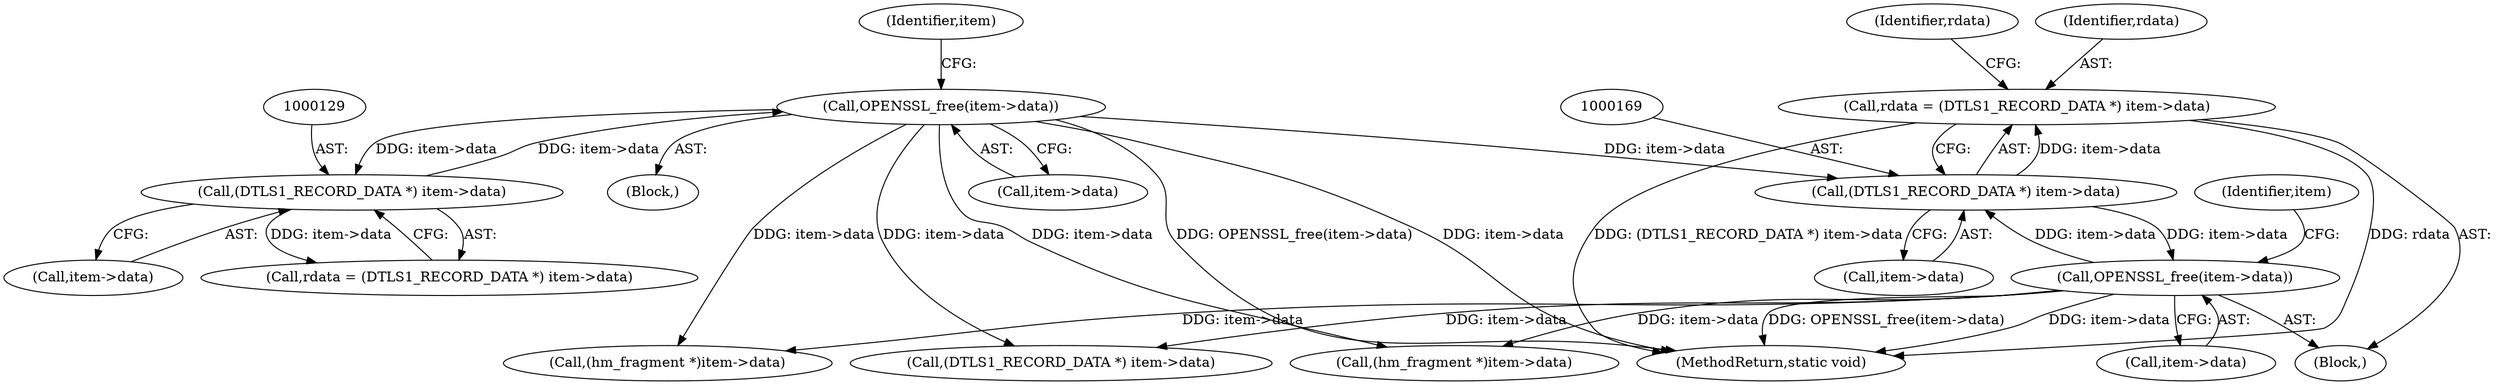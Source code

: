 digraph "0_openssl_470990fee0182566d439ef7e82d1abf18b7085d7@pointer" {
"1000166" [label="(Call,rdata = (DTLS1_RECORD_DATA *) item->data)"];
"1000168" [label="(Call,(DTLS1_RECORD_DATA *) item->data)"];
"1000186" [label="(Call,OPENSSL_free(item->data))"];
"1000146" [label="(Call,OPENSSL_free(item->data))"];
"1000128" [label="(Call,(DTLS1_RECORD_DATA *) item->data)"];
"1000128" [label="(Call,(DTLS1_RECORD_DATA *) item->data)"];
"1000170" [label="(Call,item->data)"];
"1000166" [label="(Call,rdata = (DTLS1_RECORD_DATA *) item->data)"];
"1000151" [label="(Identifier,item)"];
"1000147" [label="(Call,item->data)"];
"1000130" [label="(Call,item->data)"];
"1000233" [label="(Call,(hm_fragment *)item->data)"];
"1000187" [label="(Call,item->data)"];
"1000126" [label="(Call,rdata = (DTLS1_RECORD_DATA *) item->data)"];
"1000191" [label="(Identifier,item)"];
"1000176" [label="(Identifier,rdata)"];
"1000165" [label="(Block,)"];
"1000262" [label="(Call,(DTLS1_RECORD_DATA *) item->data)"];
"1000146" [label="(Call,OPENSSL_free(item->data))"];
"1000167" [label="(Identifier,rdata)"];
"1000125" [label="(Block,)"];
"1000206" [label="(Call,(hm_fragment *)item->data)"];
"1000168" [label="(Call,(DTLS1_RECORD_DATA *) item->data)"];
"1000286" [label="(MethodReturn,static void)"];
"1000186" [label="(Call,OPENSSL_free(item->data))"];
"1000166" -> "1000165"  [label="AST: "];
"1000166" -> "1000168"  [label="CFG: "];
"1000167" -> "1000166"  [label="AST: "];
"1000168" -> "1000166"  [label="AST: "];
"1000176" -> "1000166"  [label="CFG: "];
"1000166" -> "1000286"  [label="DDG: rdata"];
"1000166" -> "1000286"  [label="DDG: (DTLS1_RECORD_DATA *) item->data"];
"1000168" -> "1000166"  [label="DDG: item->data"];
"1000168" -> "1000170"  [label="CFG: "];
"1000169" -> "1000168"  [label="AST: "];
"1000170" -> "1000168"  [label="AST: "];
"1000186" -> "1000168"  [label="DDG: item->data"];
"1000146" -> "1000168"  [label="DDG: item->data"];
"1000168" -> "1000186"  [label="DDG: item->data"];
"1000186" -> "1000165"  [label="AST: "];
"1000186" -> "1000187"  [label="CFG: "];
"1000187" -> "1000186"  [label="AST: "];
"1000191" -> "1000186"  [label="CFG: "];
"1000186" -> "1000286"  [label="DDG: item->data"];
"1000186" -> "1000286"  [label="DDG: OPENSSL_free(item->data)"];
"1000186" -> "1000206"  [label="DDG: item->data"];
"1000186" -> "1000233"  [label="DDG: item->data"];
"1000186" -> "1000262"  [label="DDG: item->data"];
"1000146" -> "1000125"  [label="AST: "];
"1000146" -> "1000147"  [label="CFG: "];
"1000147" -> "1000146"  [label="AST: "];
"1000151" -> "1000146"  [label="CFG: "];
"1000146" -> "1000286"  [label="DDG: OPENSSL_free(item->data)"];
"1000146" -> "1000286"  [label="DDG: item->data"];
"1000146" -> "1000128"  [label="DDG: item->data"];
"1000128" -> "1000146"  [label="DDG: item->data"];
"1000146" -> "1000206"  [label="DDG: item->data"];
"1000146" -> "1000233"  [label="DDG: item->data"];
"1000146" -> "1000262"  [label="DDG: item->data"];
"1000128" -> "1000126"  [label="AST: "];
"1000128" -> "1000130"  [label="CFG: "];
"1000129" -> "1000128"  [label="AST: "];
"1000130" -> "1000128"  [label="AST: "];
"1000126" -> "1000128"  [label="CFG: "];
"1000128" -> "1000126"  [label="DDG: item->data"];
}
